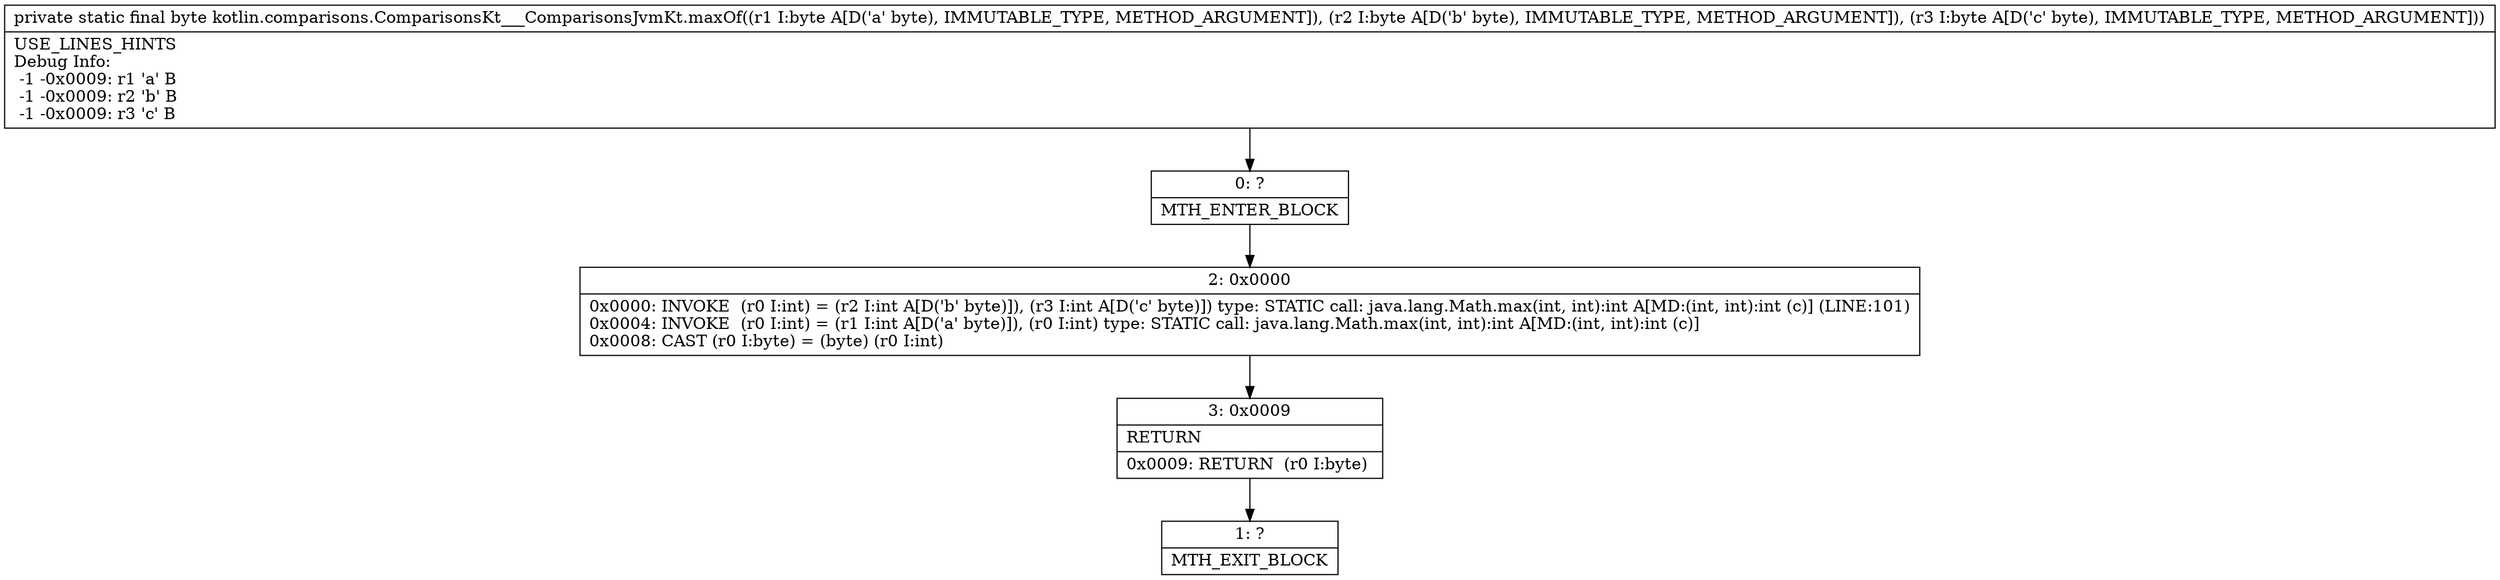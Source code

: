 digraph "CFG forkotlin.comparisons.ComparisonsKt___ComparisonsJvmKt.maxOf(BBB)B" {
Node_0 [shape=record,label="{0\:\ ?|MTH_ENTER_BLOCK\l}"];
Node_2 [shape=record,label="{2\:\ 0x0000|0x0000: INVOKE  (r0 I:int) = (r2 I:int A[D('b' byte)]), (r3 I:int A[D('c' byte)]) type: STATIC call: java.lang.Math.max(int, int):int A[MD:(int, int):int (c)] (LINE:101)\l0x0004: INVOKE  (r0 I:int) = (r1 I:int A[D('a' byte)]), (r0 I:int) type: STATIC call: java.lang.Math.max(int, int):int A[MD:(int, int):int (c)]\l0x0008: CAST (r0 I:byte) = (byte) (r0 I:int) \l}"];
Node_3 [shape=record,label="{3\:\ 0x0009|RETURN\l|0x0009: RETURN  (r0 I:byte) \l}"];
Node_1 [shape=record,label="{1\:\ ?|MTH_EXIT_BLOCK\l}"];
MethodNode[shape=record,label="{private static final byte kotlin.comparisons.ComparisonsKt___ComparisonsJvmKt.maxOf((r1 I:byte A[D('a' byte), IMMUTABLE_TYPE, METHOD_ARGUMENT]), (r2 I:byte A[D('b' byte), IMMUTABLE_TYPE, METHOD_ARGUMENT]), (r3 I:byte A[D('c' byte), IMMUTABLE_TYPE, METHOD_ARGUMENT]))  | USE_LINES_HINTS\lDebug Info:\l  \-1 \-0x0009: r1 'a' B\l  \-1 \-0x0009: r2 'b' B\l  \-1 \-0x0009: r3 'c' B\l}"];
MethodNode -> Node_0;Node_0 -> Node_2;
Node_2 -> Node_3;
Node_3 -> Node_1;
}

